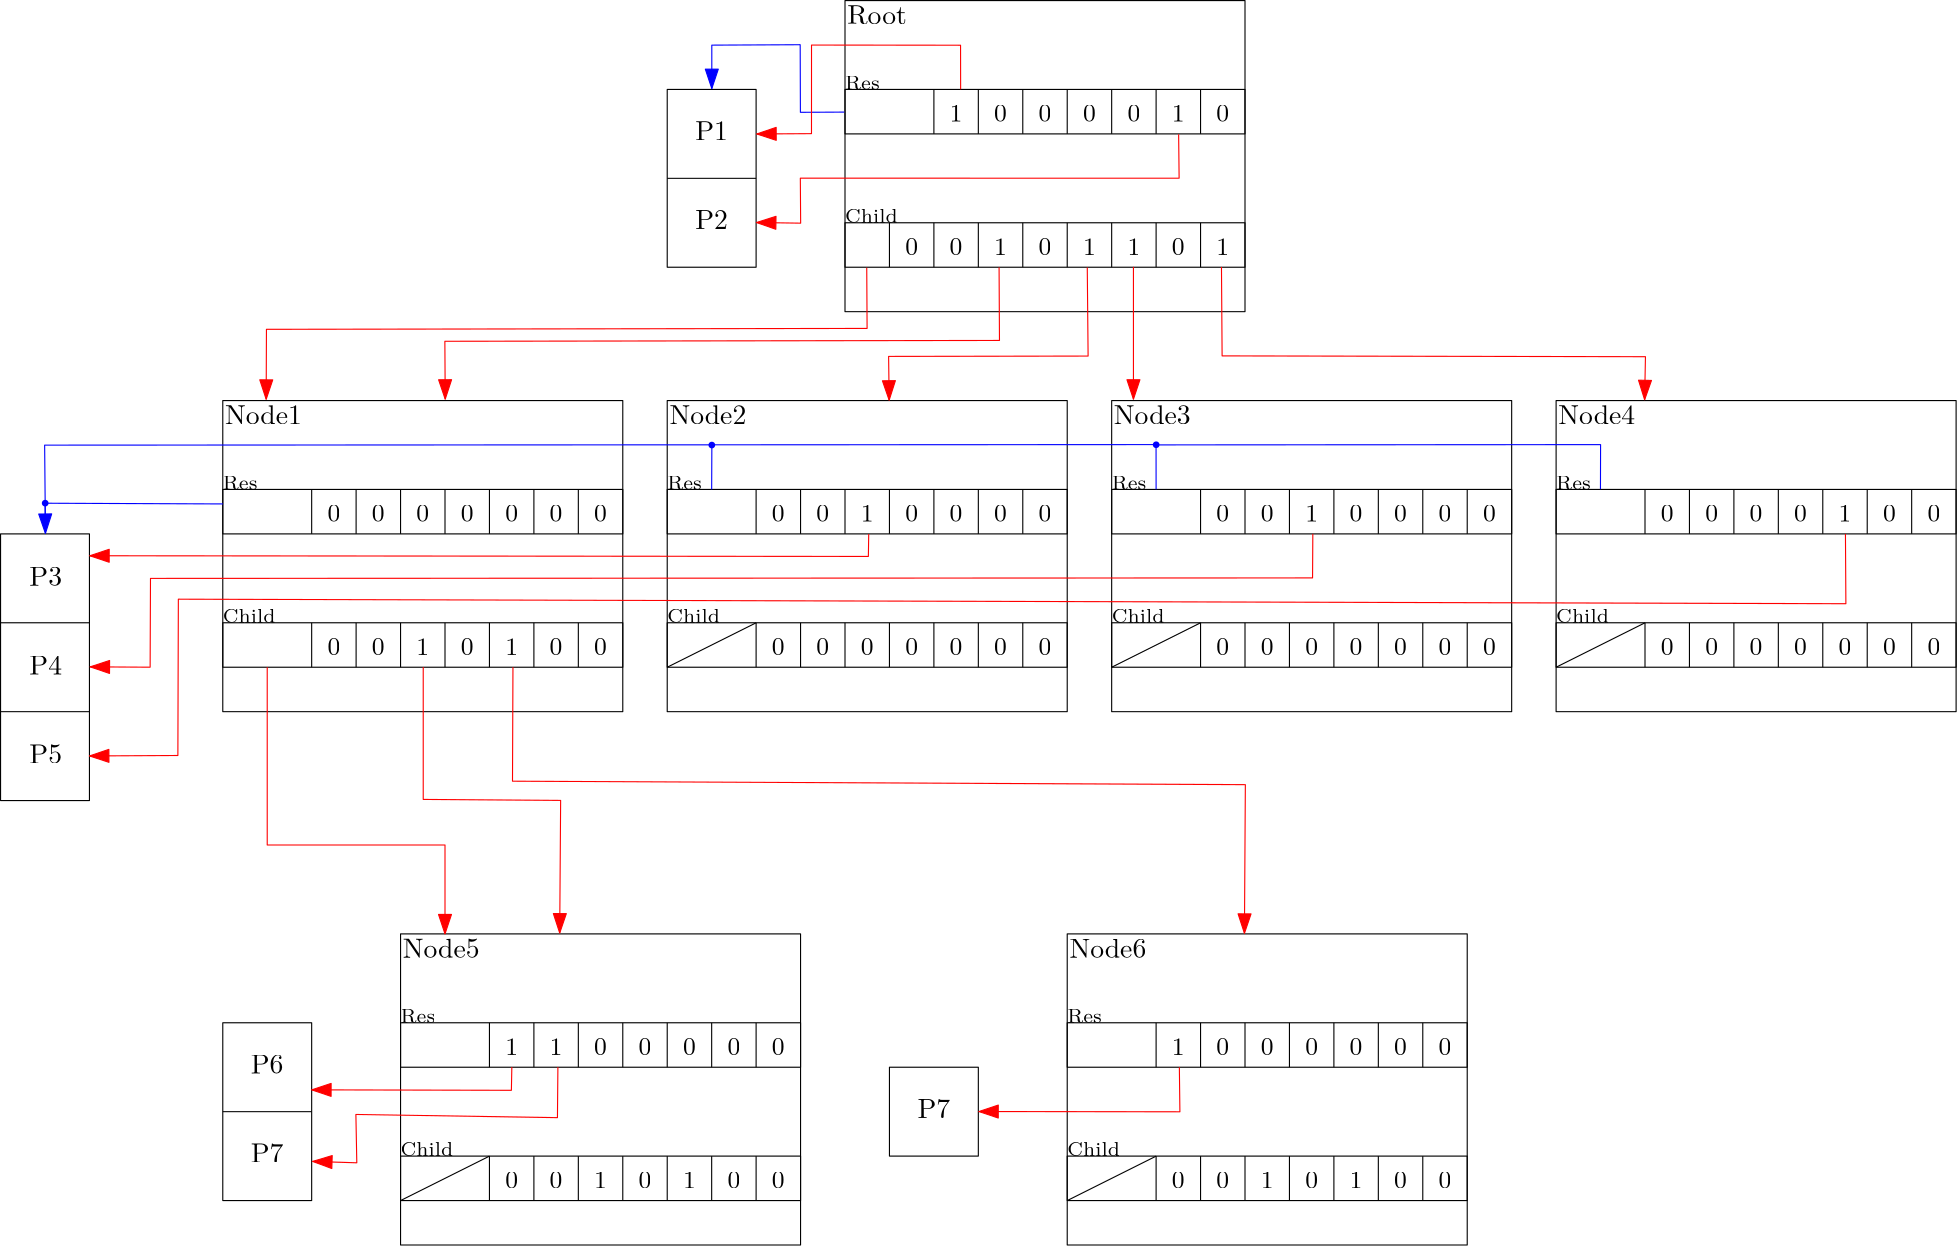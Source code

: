 <?xml version="1.0"?>
<!DOCTYPE ipe SYSTEM "ipe.dtd">
<ipe version="70218" creator="Ipe 7.2.28">
<info created="D:20241101175203" modified="D:20241101182702"/>
<ipestyle name="basic">
<symbol name="arrow/arc(spx)">
<path stroke="sym-stroke" fill="sym-stroke" pen="sym-pen">
0 0 m
-1 0.333 l
-1 -0.333 l
h
</path>
</symbol>
<symbol name="arrow/farc(spx)">
<path stroke="sym-stroke" fill="white" pen="sym-pen">
0 0 m
-1 0.333 l
-1 -0.333 l
h
</path>
</symbol>
<symbol name="arrow/ptarc(spx)">
<path stroke="sym-stroke" fill="sym-stroke" pen="sym-pen">
0 0 m
-1 0.333 l
-0.8 0 l
-1 -0.333 l
h
</path>
</symbol>
<symbol name="arrow/fptarc(spx)">
<path stroke="sym-stroke" fill="white" pen="sym-pen">
0 0 m
-1 0.333 l
-0.8 0 l
-1 -0.333 l
h
</path>
</symbol>
<symbol name="mark/circle(sx)" transformations="translations">
<path fill="sym-stroke">
0.6 0 0 0.6 0 0 e
0.4 0 0 0.4 0 0 e
</path>
</symbol>
<symbol name="mark/disk(sx)" transformations="translations">
<path fill="sym-stroke">
0.6 0 0 0.6 0 0 e
</path>
</symbol>
<symbol name="mark/fdisk(sfx)" transformations="translations">
<group>
<path fill="sym-fill">
0.5 0 0 0.5 0 0 e
</path>
<path fill="sym-stroke" fillrule="eofill">
0.6 0 0 0.6 0 0 e
0.4 0 0 0.4 0 0 e
</path>
</group>
</symbol>
<symbol name="mark/box(sx)" transformations="translations">
<path fill="sym-stroke" fillrule="eofill">
-0.6 -0.6 m
0.6 -0.6 l
0.6 0.6 l
-0.6 0.6 l
h
-0.4 -0.4 m
0.4 -0.4 l
0.4 0.4 l
-0.4 0.4 l
h
</path>
</symbol>
<symbol name="mark/square(sx)" transformations="translations">
<path fill="sym-stroke">
-0.6 -0.6 m
0.6 -0.6 l
0.6 0.6 l
-0.6 0.6 l
h
</path>
</symbol>
<symbol name="mark/fsquare(sfx)" transformations="translations">
<group>
<path fill="sym-fill">
-0.5 -0.5 m
0.5 -0.5 l
0.5 0.5 l
-0.5 0.5 l
h
</path>
<path fill="sym-stroke" fillrule="eofill">
-0.6 -0.6 m
0.6 -0.6 l
0.6 0.6 l
-0.6 0.6 l
h
-0.4 -0.4 m
0.4 -0.4 l
0.4 0.4 l
-0.4 0.4 l
h
</path>
</group>
</symbol>
<symbol name="mark/cross(sx)" transformations="translations">
<group>
<path fill="sym-stroke">
-0.43 -0.57 m
0.57 0.43 l
0.43 0.57 l
-0.57 -0.43 l
h
</path>
<path fill="sym-stroke">
-0.43 0.57 m
0.57 -0.43 l
0.43 -0.57 l
-0.57 0.43 l
h
</path>
</group>
</symbol>
<symbol name="arrow/fnormal(spx)">
<path stroke="sym-stroke" fill="white" pen="sym-pen">
0 0 m
-1 0.333 l
-1 -0.333 l
h
</path>
</symbol>
<symbol name="arrow/pointed(spx)">
<path stroke="sym-stroke" fill="sym-stroke" pen="sym-pen">
0 0 m
-1 0.333 l
-0.8 0 l
-1 -0.333 l
h
</path>
</symbol>
<symbol name="arrow/fpointed(spx)">
<path stroke="sym-stroke" fill="white" pen="sym-pen">
0 0 m
-1 0.333 l
-0.8 0 l
-1 -0.333 l
h
</path>
</symbol>
<symbol name="arrow/linear(spx)">
<path stroke="sym-stroke" pen="sym-pen">
-1 0.333 m
0 0 l
-1 -0.333 l
</path>
</symbol>
<symbol name="arrow/fdouble(spx)">
<path stroke="sym-stroke" fill="white" pen="sym-pen">
0 0 m
-1 0.333 l
-1 -0.333 l
h
-1 0 m
-2 0.333 l
-2 -0.333 l
h
</path>
</symbol>
<symbol name="arrow/double(spx)">
<path stroke="sym-stroke" fill="sym-stroke" pen="sym-pen">
0 0 m
-1 0.333 l
-1 -0.333 l
h
-1 0 m
-2 0.333 l
-2 -0.333 l
h
</path>
</symbol>
<symbol name="arrow/mid-normal(spx)">
<path stroke="sym-stroke" fill="sym-stroke" pen="sym-pen">
0.5 0 m
-0.5 0.333 l
-0.5 -0.333 l
h
</path>
</symbol>
<symbol name="arrow/mid-fnormal(spx)">
<path stroke="sym-stroke" fill="white" pen="sym-pen">
0.5 0 m
-0.5 0.333 l
-0.5 -0.333 l
h
</path>
</symbol>
<symbol name="arrow/mid-pointed(spx)">
<path stroke="sym-stroke" fill="sym-stroke" pen="sym-pen">
0.5 0 m
-0.5 0.333 l
-0.3 0 l
-0.5 -0.333 l
h
</path>
</symbol>
<symbol name="arrow/mid-fpointed(spx)">
<path stroke="sym-stroke" fill="white" pen="sym-pen">
0.5 0 m
-0.5 0.333 l
-0.3 0 l
-0.5 -0.333 l
h
</path>
</symbol>
<symbol name="arrow/mid-double(spx)">
<path stroke="sym-stroke" fill="sym-stroke" pen="sym-pen">
1 0 m
0 0.333 l
0 -0.333 l
h
0 0 m
-1 0.333 l
-1 -0.333 l
h
</path>
</symbol>
<symbol name="arrow/mid-fdouble(spx)">
<path stroke="sym-stroke" fill="white" pen="sym-pen">
1 0 m
0 0.333 l
0 -0.333 l
h
0 0 m
-1 0.333 l
-1 -0.333 l
h
</path>
</symbol>
<anglesize name="22.5 deg" value="22.5"/>
<anglesize name="30 deg" value="30"/>
<anglesize name="45 deg" value="45"/>
<anglesize name="60 deg" value="60"/>
<anglesize name="90 deg" value="90"/>
<arrowsize name="large" value="10"/>
<arrowsize name="small" value="5"/>
<arrowsize name="tiny" value="3"/>
<color name="blue" value="0 0 1"/>
<color name="brown" value="0.647 0.165 0.165"/>
<color name="darkblue" value="0 0 0.545"/>
<color name="darkcyan" value="0 0.545 0.545"/>
<color name="darkgray" value="0.663"/>
<color name="darkgreen" value="0 0.392 0"/>
<color name="darkmagenta" value="0.545 0 0.545"/>
<color name="darkorange" value="1 0.549 0"/>
<color name="darkred" value="0.545 0 0"/>
<color name="gold" value="1 0.843 0"/>
<color name="gray" value="0.745"/>
<color name="green" value="0 1 0"/>
<color name="lightblue" value="0.678 0.847 0.902"/>
<color name="lightcyan" value="0.878 1 1"/>
<color name="lightgray" value="0.827"/>
<color name="lightgreen" value="0.565 0.933 0.565"/>
<color name="lightyellow" value="1 1 0.878"/>
<color name="navy" value="0 0 0.502"/>
<color name="orange" value="1 0.647 0"/>
<color name="pink" value="1 0.753 0.796"/>
<color name="purple" value="0.627 0.125 0.941"/>
<color name="red" value="1 0 0"/>
<color name="seagreen" value="0.18 0.545 0.341"/>
<color name="turquoise" value="0.251 0.878 0.816"/>
<color name="violet" value="0.933 0.51 0.933"/>
<color name="yellow" value="1 1 0"/>
<dashstyle name="dash dot dotted" value="[4 2 1 2 1 2] 0"/>
<dashstyle name="dash dotted" value="[4 2 1 2] 0"/>
<dashstyle name="dashed" value="[4] 0"/>
<dashstyle name="dotted" value="[1 3] 0"/>
<gridsize name="10 pts (~3.5 mm)" value="10"/>
<gridsize name="14 pts (~5 mm)" value="14"/>
<gridsize name="16 pts (~6 mm)" value="16"/>
<gridsize name="20 pts (~7 mm)" value="20"/>
<gridsize name="28 pts (~10 mm)" value="28"/>
<gridsize name="32 pts (~12 mm)" value="32"/>
<gridsize name="4 pts" value="4"/>
<gridsize name="56 pts (~20 mm)" value="56"/>
<gridsize name="8 pts (~3 mm)" value="8"/>
<opacity name="10%" value="0.1"/>
<opacity name="30%" value="0.3"/>
<opacity name="50%" value="0.5"/>
<opacity name="75%" value="0.75"/>
<pen name="fat" value="1.2"/>
<pen name="heavier" value="0.8"/>
<pen name="ultrafat" value="2"/>
<symbolsize name="large" value="5"/>
<symbolsize name="small" value="2"/>
<symbolsize name="tiny" value="1.1"/>
<textsize name="Huge" value="\Huge"/>
<textsize name="LARGE" value="\LARGE"/>
<textsize name="Large" value="\Large"/>
<textsize name="footnote" value="\footnotesize"/>
<textsize name="huge" value="\huge"/>
<textsize name="large" value="\large"/>
<textsize name="script" value="\scriptsize"/>
<textsize name="small" value="\small"/>
<textsize name="tiny" value="\tiny"/>
<textstyle name="center" begin="\begin{center}" end="\end{center}"/>
<textstyle name="item" begin="\begin{itemize}\item{}" end="\end{itemize}"/>
<textstyle name="itemize" begin="\begin{itemize}" end="\end{itemize}"/>
<tiling name="falling" angle="-60" step="4" width="1"/>
<tiling name="rising" angle="30" step="4" width="1"/>
</ipestyle>
<ipestyle name="customsize">
<layout paper="1612 1000" origin="0 0" frame="1612 1000"/>
</ipestyle>
<page>
<layer name="alpha"/>
<view layers="alpha" active="alpha"/>
<path layer="alpha" matrix="1 0 0 1 256 -16" stroke="black">
224 576 m
224 560 l
80 560 l
80 576 l
h
</path>
<path matrix="1 0 0 1 256 -16" stroke="black">
208 576 m
208 560 l
</path>
<path matrix="1 0 0 1 256 -16" stroke="black">
192 576 m
192 560 l
</path>
<path matrix="1 0 0 1 256 -16" stroke="black">
176 576 m
176 560 l
</path>
<path matrix="1 0 0 1 256 -16" stroke="black">
160 576 m
160 560 l
</path>
<path matrix="1 0 0 1 256 -16" stroke="black">
144 576 m
144 560 l
</path>
<path matrix="1 0 0 1 256 -16" stroke="black">
128 576 m
128 560 l
</path>
<path matrix="1 0 0 1 256 -16" stroke="black">
112 576 m
112 560 l
</path>
<text matrix="1 0 0 1 256 -16" transformations="translations" pos="80 576" stroke="black" type="label" width="12.482" height="4.765" depth="0" valign="baseline" size="script">Res</text>
<path matrix="1 0 0 1 256 -64" stroke="black">
224 576 m
224 560 l
80 560 l
80 576 l
h
</path>
<path matrix="1 0 0 1 256 -64" stroke="black">
208 576 m
208 560 l
</path>
<path matrix="1 0 0 1 256 -64" stroke="black">
192 576 m
192 560 l
</path>
<path matrix="1 0 0 1 256 -64" stroke="black">
176 576 m
176 560 l
</path>
<path matrix="1 0 0 1 256 -64" stroke="black">
160 576 m
160 560 l
</path>
<path matrix="1 0 0 1 256 -64" stroke="black">
144 576 m
144 560 l
</path>
<path matrix="1 0 0 1 256 -64" stroke="black">
128 576 m
128 560 l
</path>
<path matrix="1 0 0 1 256 -64" stroke="black">
112 576 m
112 560 l
</path>
<text matrix="1 0 0 1 256 -64" transformations="translations" pos="80 576" stroke="black" type="label" width="18.998" height="4.843" depth="0" valign="baseline" size="script">Child</text>
<text matrix="1 0 0 1 245.658 -11.5677" transformations="translations" pos="224 560" stroke="black" type="label" width="4.608" height="5.778" depth="0" valign="baseline" size="small">0</text>
<text matrix="1 0 0 1 229.658 -11.5677" transformations="translations" pos="224 560" stroke="black" type="label" width="4.608" height="5.778" depth="0" valign="baseline" size="small">0</text>
<text matrix="1 0 0 1 213.658 -11.5677" transformations="translations" pos="224 560" stroke="black" type="label" width="4.608" height="5.778" depth="0" valign="baseline" size="small">0</text>
<text matrix="1 0 0 1 197.658 -11.5677" transformations="translations" pos="224 560" stroke="black" type="label" width="4.608" height="5.778" depth="0" valign="baseline" size="small">0</text>
<text matrix="1 0 0 1 181.658 -11.5677" transformations="translations" pos="224 560" stroke="black" type="label" width="4.608" height="5.778" depth="0" valign="baseline" size="small">0</text>
<text matrix="1 0 0 1 165.658 -11.5677" transformations="translations" pos="224 560" stroke="black" type="label" width="4.608" height="5.778" depth="0" valign="baseline" size="small">0</text>
<text matrix="1 0 0 1 149.658 -11.5677" transformations="translations" pos="224 560" stroke="black" type="label" width="4.608" height="5.778" depth="0" valign="baseline" size="small">0</text>
<text matrix="1 0 0 1 245.658 -59.5677" transformations="translations" pos="224 560" stroke="black" type="label" width="4.608" height="5.778" depth="0" valign="baseline" size="small">0</text>
<text matrix="1 0 0 1 229.658 -59.5677" transformations="translations" pos="224 560" stroke="black" type="label" width="4.608" height="5.778" depth="0" valign="baseline" size="small">0</text>
<text matrix="1 0 0 1 213.658 -59.5677" transformations="translations" pos="224 560" stroke="black" type="label" width="4.608" height="5.778" depth="0" valign="baseline" size="small">1</text>
<text matrix="1 0 0 1 197.658 -59.5677" transformations="translations" pos="224 560" stroke="black" type="label" width="4.608" height="5.778" depth="0" valign="baseline" size="small">0</text>
<text matrix="1 0 0 1 181.658 -59.5677" transformations="translations" pos="224 560" stroke="black" type="label" width="4.608" height="5.778" depth="0" valign="baseline" size="small">1</text>
<text matrix="1 0 0 1 165.658 -59.5677" transformations="translations" pos="224 560" stroke="black" type="label" width="4.608" height="5.778" depth="0" valign="baseline" size="small">0</text>
<text matrix="1 0 0 1 149.658 -59.5677" transformations="translations" pos="224 560" stroke="black" type="label" width="4.608" height="5.778" depth="0" valign="baseline" size="small">0</text>
<path matrix="1 0 0 1 256 -16" stroke="black">
224 608 m
224 496 l
80 496 l
80 608 l
h
</path>
<text matrix="1 0 0 1 240.778 -24.5593" transformations="translations" pos="96 608" stroke="black" type="label" width="27.674" height="6.918" depth="0" valign="baseline">Node1</text>
<path matrix="1 0 0 1 416 -16" stroke="black">
224 576 m
224 560 l
80 560 l
80 576 l
h
</path>
<path matrix="1 0 0 1 416 -16" stroke="black">
208 576 m
208 560 l
</path>
<path matrix="1 0 0 1 416 -16" stroke="black">
192 576 m
192 560 l
</path>
<path matrix="1 0 0 1 416 -16" stroke="black">
176 576 m
176 560 l
</path>
<path matrix="1 0 0 1 416 -16" stroke="black">
160 576 m
160 560 l
</path>
<path matrix="1 0 0 1 416 -16" stroke="black">
144 576 m
144 560 l
</path>
<path matrix="1 0 0 1 416 -16" stroke="black">
128 576 m
128 560 l
</path>
<path matrix="1 0 0 1 416 -16" stroke="black">
112 576 m
112 560 l
</path>
<text matrix="1 0 0 1 416 -16" transformations="translations" pos="80 576" stroke="black" type="label" width="12.482" height="4.765" depth="0" valign="baseline" size="script">Res</text>
<path matrix="1 0 0 1 416 -64" stroke="black">
224 576 m
224 560 l
80 560 l
80 576 l
h
</path>
<path matrix="1 0 0 1 416 -64" stroke="black">
208 576 m
208 560 l
</path>
<path matrix="1 0 0 1 416 -64" stroke="black">
192 576 m
192 560 l
</path>
<path matrix="1 0 0 1 416 -64" stroke="black">
176 576 m
176 560 l
</path>
<path matrix="1 0 0 1 416 -64" stroke="black">
160 576 m
160 560 l
</path>
<path matrix="1 0 0 1 416 -64" stroke="black">
144 576 m
144 560 l
</path>
<path matrix="1 0 0 1 416 -64" stroke="black">
128 576 m
128 560 l
</path>
<path matrix="1 0 0 1 416 -64" stroke="black">
112 576 m
112 560 l
</path>
<text matrix="1 0 0 1 416 -64" transformations="translations" pos="80 576" stroke="black" type="label" width="18.998" height="4.843" depth="0" valign="baseline" size="script">Child</text>
<text matrix="1 0 0 1 405.658 -11.5677" transformations="translations" pos="224 560" stroke="black" type="label" width="4.608" height="5.778" depth="0" valign="baseline" size="small">0</text>
<text matrix="1 0 0 1 389.658 -11.5677" transformations="translations" pos="224 560" stroke="black" type="label" width="4.608" height="5.778" depth="0" valign="baseline" size="small">0</text>
<text matrix="1 0 0 1 373.658 -11.5677" transformations="translations" pos="224 560" stroke="black" type="label" width="4.608" height="5.778" depth="0" valign="baseline" size="small">0</text>
<text matrix="1 0 0 1 357.658 -11.5677" transformations="translations" pos="224 560" stroke="black" type="label" width="4.608" height="5.778" depth="0" valign="baseline" size="small">0</text>
<text matrix="1 0 0 1 341.658 -11.5677" transformations="translations" pos="224 560" stroke="black" type="label" width="4.608" height="5.778" depth="0" valign="baseline" size="small">1</text>
<text matrix="1 0 0 1 325.658 -11.5677" transformations="translations" pos="224 560" stroke="black" type="label" width="4.608" height="5.778" depth="0" valign="baseline" size="small">0</text>
<text matrix="1 0 0 1 309.658 -11.5677" transformations="translations" pos="224 560" stroke="black" type="label" width="4.608" height="5.778" depth="0" valign="baseline" size="small">0</text>
<text matrix="1 0 0 1 405.658 -59.5677" transformations="translations" pos="224 560" stroke="black" type="label" width="4.608" height="5.778" depth="0" valign="baseline" size="small">0</text>
<text matrix="1 0 0 1 389.658 -59.5677" transformations="translations" pos="224 560" stroke="black" type="label" width="4.608" height="5.778" depth="0" valign="baseline" size="small">0</text>
<text matrix="1 0 0 1 373.658 -59.5677" transformations="translations" pos="224 560" stroke="black" type="label" width="4.608" height="5.778" depth="0" valign="baseline" size="small">0</text>
<text matrix="1 0 0 1 357.658 -59.5677" transformations="translations" pos="224 560" stroke="black" type="label" width="4.608" height="5.778" depth="0" valign="baseline" size="small">0</text>
<text matrix="1 0 0 1 341.658 -59.5677" transformations="translations" pos="224 560" stroke="black" type="label" width="4.608" height="5.778" depth="0" valign="baseline" size="small">0</text>
<text matrix="1 0 0 1 325.658 -59.5677" transformations="translations" pos="224 560" stroke="black" type="label" width="4.608" height="5.778" depth="0" valign="baseline" size="small">0</text>
<text matrix="1 0 0 1 309.658 -59.5677" transformations="translations" pos="224 560" stroke="black" type="label" width="4.608" height="5.778" depth="0" valign="baseline" size="small">0</text>
<path matrix="1 0 0 1 416 -16" stroke="black">
224 608 m
224 496 l
80 496 l
80 608 l
h
</path>
<text matrix="1 0 0 1 400.778 -24.5593" transformations="translations" pos="96 608" stroke="black" type="label" width="27.674" height="6.918" depth="0" valign="baseline">Node2</text>
<path matrix="1 0 0 1 576 -16" stroke="black">
224 576 m
224 560 l
80 560 l
80 576 l
h
</path>
<path matrix="1 0 0 1 576 -16" stroke="black">
208 576 m
208 560 l
</path>
<path matrix="1 0 0 1 576 -16" stroke="black">
192 576 m
192 560 l
</path>
<path matrix="1 0 0 1 576 -16" stroke="black">
176 576 m
176 560 l
</path>
<path matrix="1 0 0 1 576 -16" stroke="black">
160 576 m
160 560 l
</path>
<path matrix="1 0 0 1 576 -16" stroke="black">
144 576 m
144 560 l
</path>
<path matrix="1 0 0 1 576 -16" stroke="black">
128 576 m
128 560 l
</path>
<path matrix="1 0 0 1 576 -16" stroke="black">
112 576 m
112 560 l
</path>
<text matrix="1 0 0 1 576 -16" transformations="translations" pos="80 576" stroke="black" type="label" width="12.482" height="4.765" depth="0" valign="baseline" size="script">Res</text>
<path matrix="1 0 0 1 576 -64" stroke="black">
224 576 m
224 560 l
80 560 l
80 576 l
h
</path>
<path matrix="1 0 0 1 576 -64" stroke="black">
208 576 m
208 560 l
</path>
<path matrix="1 0 0 1 576 -64" stroke="black">
192 576 m
192 560 l
</path>
<path matrix="1 0 0 1 576 -64" stroke="black">
176 576 m
176 560 l
</path>
<path matrix="1 0 0 1 576 -64" stroke="black">
160 576 m
160 560 l
</path>
<path matrix="1 0 0 1 576 -64" stroke="black">
144 576 m
144 560 l
</path>
<path matrix="1 0 0 1 576 -64" stroke="black">
128 576 m
128 560 l
</path>
<path matrix="1 0 0 1 576 -64" stroke="black">
112 576 m
112 560 l
</path>
<text matrix="1 0 0 1 576 -64" transformations="translations" pos="80 576" stroke="black" type="label" width="18.998" height="4.843" depth="0" valign="baseline" size="script">Child</text>
<text matrix="1 0 0 1 565.658 -11.5677" transformations="translations" pos="224 560" stroke="black" type="label" width="4.608" height="5.778" depth="0" valign="baseline" size="small">0</text>
<text matrix="1 0 0 1 549.658 -11.5677" transformations="translations" pos="224 560" stroke="black" type="label" width="4.608" height="5.778" depth="0" valign="baseline" size="small">0</text>
<text matrix="1 0 0 1 533.658 -11.5677" transformations="translations" pos="224 560" stroke="black" type="label" width="4.608" height="5.778" depth="0" valign="baseline" size="small">0</text>
<text matrix="1 0 0 1 517.658 -11.5677" transformations="translations" pos="224 560" stroke="black" type="label" width="4.608" height="5.778" depth="0" valign="baseline" size="small">0</text>
<text matrix="1 0 0 1 501.658 -11.5677" transformations="translations" pos="224 560" stroke="black" type="label" width="4.608" height="5.778" depth="0" valign="baseline" size="small">1</text>
<text matrix="1 0 0 1 485.658 -11.5677" transformations="translations" pos="224 560" stroke="black" type="label" width="4.608" height="5.778" depth="0" valign="baseline" size="small">0</text>
<text matrix="1 0 0 1 469.658 -11.5677" transformations="translations" pos="224 560" stroke="black" type="label" width="4.608" height="5.778" depth="0" valign="baseline" size="small">0</text>
<text matrix="1 0 0 1 565.658 -59.5677" transformations="translations" pos="224 560" stroke="black" type="label" width="4.608" height="5.778" depth="0" valign="baseline" size="small">0</text>
<text matrix="1 0 0 1 549.658 -59.5677" transformations="translations" pos="224 560" stroke="black" type="label" width="4.608" height="5.778" depth="0" valign="baseline" size="small">0</text>
<text matrix="1 0 0 1 533.658 -59.5677" transformations="translations" pos="224 560" stroke="black" type="label" width="4.608" height="5.778" depth="0" valign="baseline" size="small">0</text>
<text matrix="1 0 0 1 517.658 -59.5677" transformations="translations" pos="224 560" stroke="black" type="label" width="4.608" height="5.778" depth="0" valign="baseline" size="small">0</text>
<text matrix="1 0 0 1 501.658 -59.5677" transformations="translations" pos="224 560" stroke="black" type="label" width="4.608" height="5.778" depth="0" valign="baseline" size="small">0</text>
<text matrix="1 0 0 1 485.658 -59.5677" transformations="translations" pos="224 560" stroke="black" type="label" width="4.608" height="5.778" depth="0" valign="baseline" size="small">0</text>
<text matrix="1 0 0 1 469.658 -59.5677" transformations="translations" pos="224 560" stroke="black" type="label" width="4.608" height="5.778" depth="0" valign="baseline" size="small">0</text>
<path matrix="1 0 0 1 576 -16" stroke="black">
224 608 m
224 496 l
80 496 l
80 608 l
h
</path>
<text matrix="1 0 0 1 560.778 -24.5593" transformations="translations" pos="96 608" stroke="black" type="label" width="27.674" height="6.918" depth="0" valign="baseline">Node3</text>
<path matrix="1 0 0 1 736 -16" stroke="black">
224 576 m
224 560 l
80 560 l
80 576 l
h
</path>
<path matrix="1 0 0 1 736 -16" stroke="black">
208 576 m
208 560 l
</path>
<path matrix="1 0 0 1 736 -16" stroke="black">
192 576 m
192 560 l
</path>
<path matrix="1 0 0 1 736 -16" stroke="black">
176 576 m
176 560 l
</path>
<path matrix="1 0 0 1 736 -16" stroke="black">
160 576 m
160 560 l
</path>
<path matrix="1 0 0 1 736 -16" stroke="black">
144 576 m
144 560 l
</path>
<path matrix="1 0 0 1 736 -16" stroke="black">
128 576 m
128 560 l
</path>
<path matrix="1 0 0 1 736 -16" stroke="black">
112 576 m
112 560 l
</path>
<text matrix="1 0 0 1 736 -16" transformations="translations" pos="80 576" stroke="black" type="label" width="12.482" height="4.765" depth="0" valign="baseline" size="script">Res</text>
<path matrix="1 0 0 1 736 -64" stroke="black">
224 576 m
224 560 l
80 560 l
80 576 l
h
</path>
<path matrix="1 0 0 1 736 -64" stroke="black">
208 576 m
208 560 l
</path>
<path matrix="1 0 0 1 736 -64" stroke="black">
192 576 m
192 560 l
</path>
<path matrix="1 0 0 1 736 -64" stroke="black">
176 576 m
176 560 l
</path>
<path matrix="1 0 0 1 736 -64" stroke="black">
160 576 m
160 560 l
</path>
<path matrix="1 0 0 1 736 -64" stroke="black">
144 576 m
144 560 l
</path>
<path matrix="1 0 0 1 736 -64" stroke="black">
128 576 m
128 560 l
</path>
<path matrix="1 0 0 1 736 -64" stroke="black">
112 576 m
112 560 l
</path>
<text matrix="1 0 0 1 736 -64" transformations="translations" pos="80 576" stroke="black" type="label" width="18.998" height="4.843" depth="0" valign="baseline" size="script">Child</text>
<text matrix="1 0 0 1 725.658 -11.5677" transformations="translations" pos="224 560" stroke="black" type="label" width="4.608" height="5.778" depth="0" valign="baseline" size="small">0</text>
<text matrix="1 0 0 1 709.658 -11.5677" transformations="translations" pos="224 560" stroke="black" type="label" width="4.608" height="5.778" depth="0" valign="baseline" size="small">0</text>
<text matrix="1 0 0 1 693.658 -11.5677" transformations="translations" pos="224 560" stroke="black" type="label" width="4.608" height="5.778" depth="0" valign="baseline" size="small">1</text>
<text matrix="1 0 0 1 677.658 -11.5677" transformations="translations" pos="224 560" stroke="black" type="label" width="4.608" height="5.778" depth="0" valign="baseline" size="small">0</text>
<text matrix="1 0 0 1 661.658 -11.5677" transformations="translations" pos="224 560" stroke="black" type="label" width="4.608" height="5.778" depth="0" valign="baseline" size="small">0</text>
<text matrix="1 0 0 1 645.658 -11.5677" transformations="translations" pos="224 560" stroke="black" type="label" width="4.608" height="5.778" depth="0" valign="baseline" size="small">0</text>
<text matrix="1 0 0 1 629.658 -11.5677" transformations="translations" pos="224 560" stroke="black" type="label" width="4.608" height="5.778" depth="0" valign="baseline" size="small">0</text>
<text matrix="1 0 0 1 725.658 -59.5677" transformations="translations" pos="224 560" stroke="black" type="label" width="4.608" height="5.778" depth="0" valign="baseline" size="small">0</text>
<text matrix="1 0 0 1 709.658 -59.5677" transformations="translations" pos="224 560" stroke="black" type="label" width="4.608" height="5.778" depth="0" valign="baseline" size="small">0</text>
<text matrix="1 0 0 1 693.658 -59.5677" transformations="translations" pos="224 560" stroke="black" type="label" width="4.608" height="5.778" depth="0" valign="baseline" size="small">0</text>
<text matrix="1 0 0 1 677.658 -59.5677" transformations="translations" pos="224 560" stroke="black" type="label" width="4.608" height="5.778" depth="0" valign="baseline" size="small">0</text>
<text matrix="1 0 0 1 661.658 -59.5677" transformations="translations" pos="224 560" stroke="black" type="label" width="4.608" height="5.778" depth="0" valign="baseline" size="small">0</text>
<text matrix="1 0 0 1 645.658 -59.5677" transformations="translations" pos="224 560" stroke="black" type="label" width="4.608" height="5.778" depth="0" valign="baseline" size="small">0</text>
<text matrix="1 0 0 1 629.658 -59.5677" transformations="translations" pos="224 560" stroke="black" type="label" width="4.608" height="5.778" depth="0" valign="baseline" size="small">0</text>
<path matrix="1 0 0 1 736 -16" stroke="black">
224 608 m
224 496 l
80 496 l
80 608 l
h
</path>
<text matrix="1 0 0 1 720.778 -24.5593" transformations="translations" pos="96 608" stroke="black" type="label" width="27.674" height="6.918" depth="0" valign="baseline">Node4</text>
<path matrix="1 0 0 1 256 -16" stroke="black">
272 528 m
240 512 l
</path>
<path matrix="1 0 0 1 256 -16" stroke="black">
432 528 m
400 512 l
</path>
<path matrix="1 0 0 1 256 -16" stroke="black">
592 528 m
560 512 l
</path>
<path matrix="1 0 0 1 480 128" stroke="black">
224 576 m
224 560 l
80 560 l
80 576 l
h
</path>
<path matrix="1 0 0 1 480 128" stroke="black">
208 576 m
208 560 l
</path>
<path matrix="1 0 0 1 480 128" stroke="black">
192 576 m
192 560 l
</path>
<path matrix="1 0 0 1 480 128" stroke="black">
176 576 m
176 560 l
</path>
<path matrix="1 0 0 1 480 128" stroke="black">
160 576 m
160 560 l
</path>
<path matrix="1 0 0 1 480 128" stroke="black">
144 576 m
144 560 l
</path>
<path matrix="1 0 0 1 480 128" stroke="black">
128 576 m
128 560 l
</path>
<path matrix="1 0 0 1 480 128" stroke="black">
112 576 m
112 560 l
</path>
<text matrix="1 0 0 1 480 128" transformations="translations" pos="80 576" stroke="black" type="label" width="12.482" height="4.765" depth="0" valign="baseline" size="script">Res</text>
<path matrix="1 0 0 1 480 80" stroke="black">
224 576 m
224 560 l
80 560 l
80 576 l
h
</path>
<path matrix="1 0 0 1 480 80" stroke="black">
208 576 m
208 560 l
</path>
<path matrix="1 0 0 1 480 80" stroke="black">
192 576 m
192 560 l
</path>
<path matrix="1 0 0 1 480 80" stroke="black">
176 576 m
176 560 l
</path>
<path matrix="1 0 0 1 480 80" stroke="black">
160 576 m
160 560 l
</path>
<path matrix="1 0 0 1 480 80" stroke="black">
144 576 m
144 560 l
</path>
<path matrix="1 0 0 1 480 80" stroke="black">
128 576 m
128 560 l
</path>
<path matrix="1 0 0 1 480 80" stroke="black">
112 576 m
112 560 l
</path>
<text matrix="1 0 0 1 480 80" transformations="translations" pos="80 576" stroke="black" type="label" width="18.998" height="4.843" depth="0" valign="baseline" size="script">Child</text>
<text matrix="1 0 0 1 469.658 132.432" transformations="translations" pos="224 560" stroke="black" type="label" width="4.608" height="5.778" depth="0" valign="baseline" size="small">0</text>
<text matrix="1 0 0 1 453.658 132.432" transformations="translations" pos="224 560" stroke="black" type="label" width="4.608" height="5.778" depth="0" valign="baseline" size="small">1</text>
<text matrix="1 0 0 1 437.658 132.432" transformations="translations" pos="224 560" stroke="black" type="label" width="4.608" height="5.778" depth="0" valign="baseline" size="small">0</text>
<text matrix="1 0 0 1 421.658 132.432" transformations="translations" pos="224 560" stroke="black" type="label" width="4.608" height="5.778" depth="0" valign="baseline" size="small">0</text>
<text matrix="1 0 0 1 405.658 132.432" transformations="translations" pos="224 560" stroke="black" type="label" width="4.608" height="5.778" depth="0" valign="baseline" size="small">0</text>
<text matrix="1 0 0 1 389.658 132.432" transformations="translations" pos="224 560" stroke="black" type="label" width="4.608" height="5.778" depth="0" valign="baseline" size="small">0</text>
<text matrix="1 0 0 1 373.658 132.432" transformations="translations" pos="224 560" stroke="black" type="label" width="4.608" height="5.778" depth="0" valign="baseline" size="small">1</text>
<text matrix="1 0 0 1 469.658 84.4323" transformations="translations" pos="224 560" stroke="black" type="label" width="4.608" height="5.778" depth="0" valign="baseline" size="small">1</text>
<text matrix="1 0 0 1 453.658 84.4323" transformations="translations" pos="224 560" stroke="black" type="label" width="4.608" height="5.778" depth="0" valign="baseline" size="small">0</text>
<text matrix="1 0 0 1 437.658 84.4323" transformations="translations" pos="224 560" stroke="black" type="label" width="4.608" height="5.778" depth="0" valign="baseline" size="small">1</text>
<text matrix="1 0 0 1 421.658 84.4323" transformations="translations" pos="224 560" stroke="black" type="label" width="4.608" height="5.778" depth="0" valign="baseline" size="small">1</text>
<text matrix="1 0 0 1 405.658 84.4323" transformations="translations" pos="224 560" stroke="black" type="label" width="4.608" height="5.778" depth="0" valign="baseline" size="small">0</text>
<text matrix="1 0 0 1 389.658 84.4323" transformations="translations" pos="224 560" stroke="black" type="label" width="4.608" height="5.778" depth="0" valign="baseline" size="small">1</text>
<text matrix="1 0 0 1 373.658 84.4323" transformations="translations" pos="224 560" stroke="black" type="label" width="4.608" height="5.778" depth="0" valign="baseline" size="small">0</text>
<path matrix="1 0 0 1 480 128" stroke="black">
224 608 m
224 496 l
80 496 l
80 608 l
h
</path>
<text matrix="1 0 0 1 464.778 119.441" transformations="translations" pos="96 608" stroke="black" type="label" width="21.447" height="6.808" depth="0" valign="baseline">Root</text>
<path matrix="1 0 0 1 256 -16" stroke="black">
320 672 m
320 656 l
</path>
<text matrix="1 0 0 1 357.658 84.432" transformations="translations" pos="224 560" stroke="black" type="label" width="4.608" height="5.778" depth="0" valign="baseline" size="small">0</text>
<path matrix="1 0 0 1 256 -16" stroke="black">
240 720 m
240 656 l
272 656 l
272 720 l
h
</path>
<path matrix="1 0 0 1 256 -16" stroke="black">
272 688 m
240 688 l
</path>
<text matrix="1 0 0 1 250.061 -18.2745" transformations="translations" pos="256 704" stroke="black" type="label" width="11.761" height="6.808" depth="0" valign="baseline">P1</text>
<text matrix="1 0 0 1 250.061 -18.2745" transformations="translations" pos="256 672" stroke="black" type="label" width="11.761" height="6.808" depth="0" valign="baseline">P2</text>
<path matrix="1 0 0 1 256 -16" stroke="blue" arrow="normal/normal">
303.741 711.845 m
287.943 711.77 l
287.868 736.102 l
256.049 735.952 l
256.049 720.305 l
</path>
<path matrix="1 0 0 1 256 -16" stroke="red" arrow="normal/normal">
345.628 720.044 m
345.6 735.922 l
291.947 735.98 l
291.936 704.088 l
272.227 703.973 l
</path>
<path matrix="1 0 0 1 256 -16" stroke="red" arrow="normal/normal">
424.109 703.871 m
424.282 688.047 l
287.92 688.057 l
288.035 671.863 l
272.129 672.094 l
</path>
<path matrix="1 0 0 1 256 -16" stroke="red" arrow="normal/normal">
439.53 656.093 m
439.76 624.081 l
592.163 623.787 l
591.864 608.289 l
</path>
<path matrix="1 0 0 1 256 -16" stroke="red" arrow="normal/normal">
407.837 656.129 m
407.837 608.491 l
</path>
<path matrix="1 0 0 1 256 -16" stroke="red" arrow="normal/normal">
391.217 655.911 m
391.517 624.017 l
319.702 623.896 l
319.897 608.14 l
</path>
<path matrix="1 0 0 1 256 -16" stroke="red" arrow="normal/normal">
359.469 655.962 m
359.609 629.64 l
159.951 629.34 l
160.077 608.491 l
</path>
<path matrix="1 0 0 1 256 -16" stroke="red" arrow="normal/normal">
311.827 655.828 m
311.953 633.968 l
95.7205 633.646 l
95.6232 608.454 l
</path>
<path matrix="1 0 0 1 0 -32" stroke="black">
256 576 m
256 480 l
288 480 l
288 576 l
h
</path>
<path matrix="1 0 0 1 0 -32" stroke="black">
256 544 m
256 544 l
288 544 l
288 544 l
h
</path>
<path matrix="1 0 0 1 0 -32" stroke="black">
256 512 m
256 512 l
288 512 l
288 512 l
h
</path>
<text matrix="1 0 0 1 -5.64134 -34.6261" transformations="translations" pos="272 560" stroke="black" type="label" width="11.761" height="6.808" depth="0" valign="baseline">P3</text>
<text matrix="1 0 0 1 -5.64134 -34.6261" transformations="translations" pos="272 528" stroke="black" type="label" width="11.761" height="6.808" depth="0" valign="baseline">P4</text>
<text matrix="1 0 0 1 -5.64134 -34.6261" transformations="translations" pos="272 496" stroke="black" type="label" width="11.761" height="6.808" depth="0" valign="baseline">P5</text>
<path stroke="blue" arrow="normal/normal">
336.091 554.786 m
272.026 555.039 l
272.152 544.172 l
</path>
<path stroke="blue">
671.997 560.009 m
671.981 576.145 l
271.87 575.952 l
272.101 550.71 l
</path>
<path stroke="blue">
512.001 559.984 m
512.07 576.134 l
</path>
<path stroke="blue">
671.979 576.039 m
832.009 576.137 l
831.965 560.078 l
</path>
<use name="mark/disk(sx)" pos="672.017 576.089" size="small" stroke="blue"/>
<use name="mark/disk(sx)" pos="512.057 575.979" size="small" stroke="blue"/>
<use name="mark/disk(sx)" pos="272.065 555.064" size="small" stroke="blue"/>
<path stroke="red" arrow="normal/normal">
568.538 543.969 m
568.412 535.882 l
288.105 536.129 l
</path>
<path stroke="red" arrow="normal/normal">
728.417 544.005 m
728.32 528.151 l
309.974 527.978 l
309.848 496.009 l
288.24 496.135 l
</path>
<path stroke="red" arrow="normal/normal">
920.162 543.993 m
920.316 518.861 l
320.005 520.494 l
319.835 464.22 l
288.003 464.059 l
</path>
<path matrix="1 0 0 1 320 -208" stroke="black">
224 576 m
224 560 l
80 560 l
80 576 l
h
</path>
<path matrix="1 0 0 1 320 -208" stroke="black">
208 576 m
208 560 l
</path>
<path matrix="1 0 0 1 320 -208" stroke="black">
192 576 m
192 560 l
</path>
<path matrix="1 0 0 1 320 -208" stroke="black">
176 576 m
176 560 l
</path>
<path matrix="1 0 0 1 320 -208" stroke="black">
160 576 m
160 560 l
</path>
<path matrix="1 0 0 1 320 -208" stroke="black">
144 576 m
144 560 l
</path>
<path matrix="1 0 0 1 320 -208" stroke="black">
128 576 m
128 560 l
</path>
<path matrix="1 0 0 1 320 -208" stroke="black">
112 576 m
112 560 l
</path>
<text matrix="1 0 0 1 320 -208" transformations="translations" pos="80 576" stroke="black" type="label" width="12.482" height="4.765" depth="0" valign="baseline" size="script">Res</text>
<path matrix="1 0 0 1 320 -256" stroke="black">
224 576 m
224 560 l
80 560 l
80 576 l
h
</path>
<path matrix="1 0 0 1 320 -256" stroke="black">
208 576 m
208 560 l
</path>
<path matrix="1 0 0 1 320 -256" stroke="black">
192 576 m
192 560 l
</path>
<path matrix="1 0 0 1 320 -256" stroke="black">
176 576 m
176 560 l
</path>
<path matrix="1 0 0 1 320 -256" stroke="black">
160 576 m
160 560 l
</path>
<path matrix="1 0 0 1 320 -256" stroke="black">
144 576 m
144 560 l
</path>
<path matrix="1 0 0 1 320 -256" stroke="black">
128 576 m
128 560 l
</path>
<path matrix="1 0 0 1 320 -256" stroke="black">
112 576 m
112 560 l
</path>
<text matrix="1 0 0 1 320 -256" transformations="translations" pos="80 576" stroke="black" type="label" width="18.998" height="4.843" depth="0" valign="baseline" size="script">Child</text>
<text matrix="1 0 0 1 309.658 -203.568" transformations="translations" pos="224 560" stroke="black" type="label" width="4.608" height="5.778" depth="0" valign="baseline" size="small">0</text>
<text matrix="1 0 0 1 293.658 -203.568" transformations="translations" pos="224 560" stroke="black" type="label" width="4.608" height="5.778" depth="0" valign="baseline" size="small">0</text>
<text matrix="1 0 0 1 277.658 -203.568" transformations="translations" pos="224 560" stroke="black" type="label" width="4.608" height="5.778" depth="0" valign="baseline" size="small">0</text>
<text matrix="1 0 0 1 261.658 -203.568" transformations="translations" pos="224 560" stroke="black" type="label" width="4.608" height="5.778" depth="0" valign="baseline" size="small">0</text>
<text matrix="1 0 0 1 245.658 -203.568" transformations="translations" pos="224 560" stroke="black" type="label" width="4.608" height="5.778" depth="0" valign="baseline" size="small">0</text>
<text matrix="1 0 0 1 229.658 -203.568" transformations="translations" pos="224 560" stroke="black" type="label" width="4.608" height="5.778" depth="0" valign="baseline" size="small">1</text>
<text matrix="1 0 0 1 213.658 -203.568" transformations="translations" pos="224 560" stroke="black" type="label" width="4.608" height="5.778" depth="0" valign="baseline" size="small">1</text>
<text matrix="1 0 0 1 309.658 -251.568" transformations="translations" pos="224 560" stroke="black" type="label" width="4.608" height="5.778" depth="0" valign="baseline" size="small">0</text>
<text matrix="1 0 0 1 293.658 -251.568" transformations="translations" pos="224 560" stroke="black" type="label" width="4.608" height="5.778" depth="0" valign="baseline" size="small">0</text>
<text matrix="1 0 0 1 277.658 -251.568" transformations="translations" pos="224 560" stroke="black" type="label" width="4.608" height="5.778" depth="0" valign="baseline" size="small">1</text>
<text matrix="1 0 0 1 261.658 -251.568" transformations="translations" pos="224 560" stroke="black" type="label" width="4.608" height="5.778" depth="0" valign="baseline" size="small">0</text>
<text matrix="1 0 0 1 245.658 -251.568" transformations="translations" pos="224 560" stroke="black" type="label" width="4.608" height="5.778" depth="0" valign="baseline" size="small">1</text>
<text matrix="1 0 0 1 229.658 -251.568" transformations="translations" pos="224 560" stroke="black" type="label" width="4.608" height="5.778" depth="0" valign="baseline" size="small">0</text>
<text matrix="1 0 0 1 213.658 -251.568" transformations="translations" pos="224 560" stroke="black" type="label" width="4.608" height="5.778" depth="0" valign="baseline" size="small">0</text>
<path matrix="1 0 0 1 320 -208" stroke="black">
224 608 m
224 496 l
80 496 l
80 608 l
h
</path>
<text matrix="1 0 0 1 304.778 -216.559" transformations="translations" pos="96 608" stroke="black" type="label" width="27.674" height="6.918" depth="0" valign="baseline">Node5</text>
<path matrix="1 0 0 1 560 -208" stroke="black">
224 576 m
224 560 l
80 560 l
80 576 l
h
</path>
<path matrix="1 0 0 1 560 -208" stroke="black">
208 576 m
208 560 l
</path>
<path matrix="1 0 0 1 560 -208" stroke="black">
192 576 m
192 560 l
</path>
<path matrix="1 0 0 1 560 -208" stroke="black">
176 576 m
176 560 l
</path>
<path matrix="1 0 0 1 560 -208" stroke="black">
160 576 m
160 560 l
</path>
<path matrix="1 0 0 1 560 -208" stroke="black">
144 576 m
144 560 l
</path>
<path matrix="1 0 0 1 560 -208" stroke="black">
128 576 m
128 560 l
</path>
<path matrix="1 0 0 1 560 -208" stroke="black">
112 576 m
112 560 l
</path>
<text matrix="1 0 0 1 560 -208" transformations="translations" pos="80 576" stroke="black" type="label" width="12.482" height="4.765" depth="0" valign="baseline" size="script">Res</text>
<path matrix="1 0 0 1 560 -256" stroke="black">
224 576 m
224 560 l
80 560 l
80 576 l
h
</path>
<path matrix="1 0 0 1 560 -256" stroke="black">
208 576 m
208 560 l
</path>
<path matrix="1 0 0 1 560 -256" stroke="black">
192 576 m
192 560 l
</path>
<path matrix="1 0 0 1 560 -256" stroke="black">
176 576 m
176 560 l
</path>
<path matrix="1 0 0 1 560 -256" stroke="black">
160 576 m
160 560 l
</path>
<path matrix="1 0 0 1 560 -256" stroke="black">
144 576 m
144 560 l
</path>
<path matrix="1 0 0 1 560 -256" stroke="black">
128 576 m
128 560 l
</path>
<path matrix="1 0 0 1 560 -256" stroke="black">
112 576 m
112 560 l
</path>
<text matrix="1 0 0 1 560 -256" transformations="translations" pos="80 576" stroke="black" type="label" width="18.998" height="4.843" depth="0" valign="baseline" size="script">Child</text>
<text matrix="1 0 0 1 549.658 -203.568" transformations="translations" pos="224 560" stroke="black" type="label" width="4.608" height="5.778" depth="0" valign="baseline" size="small">0</text>
<text matrix="1 0 0 1 533.658 -203.568" transformations="translations" pos="224 560" stroke="black" type="label" width="4.608" height="5.778" depth="0" valign="baseline" size="small">0</text>
<text matrix="1 0 0 1 517.658 -203.568" transformations="translations" pos="224 560" stroke="black" type="label" width="4.608" height="5.778" depth="0" valign="baseline" size="small">0</text>
<text matrix="1 0 0 1 501.658 -203.568" transformations="translations" pos="224 560" stroke="black" type="label" width="4.608" height="5.778" depth="0" valign="baseline" size="small">0</text>
<text matrix="1 0 0 1 485.658 -203.568" transformations="translations" pos="224 560" stroke="black" type="label" width="4.608" height="5.778" depth="0" valign="baseline" size="small">0</text>
<text matrix="1 0 0 1 469.658 -203.568" transformations="translations" pos="224 560" stroke="black" type="label" width="4.608" height="5.778" depth="0" valign="baseline" size="small">0</text>
<text matrix="1 0 0 1 453.658 -203.568" transformations="translations" pos="224 560" stroke="black" type="label" width="4.608" height="5.778" depth="0" valign="baseline" size="small">1</text>
<text matrix="1 0 0 1 549.658 -251.568" transformations="translations" pos="224 560" stroke="black" type="label" width="4.608" height="5.778" depth="0" valign="baseline" size="small">0</text>
<text matrix="1 0 0 1 533.658 -251.568" transformations="translations" pos="224 560" stroke="black" type="label" width="4.608" height="5.778" depth="0" valign="baseline" size="small">0</text>
<text matrix="1 0 0 1 517.658 -251.568" transformations="translations" pos="224 560" stroke="black" type="label" width="4.608" height="5.778" depth="0" valign="baseline" size="small">1</text>
<text matrix="1 0 0 1 501.658 -251.568" transformations="translations" pos="224 560" stroke="black" type="label" width="4.608" height="5.778" depth="0" valign="baseline" size="small">0</text>
<text matrix="1 0 0 1 485.658 -251.568" transformations="translations" pos="224 560" stroke="black" type="label" width="4.608" height="5.778" depth="0" valign="baseline" size="small">1</text>
<text matrix="1 0 0 1 469.658 -251.568" transformations="translations" pos="224 560" stroke="black" type="label" width="4.608" height="5.778" depth="0" valign="baseline" size="small">0</text>
<text matrix="1 0 0 1 453.658 -251.568" transformations="translations" pos="224 560" stroke="black" type="label" width="4.608" height="5.778" depth="0" valign="baseline" size="small">0</text>
<path matrix="1 0 0 1 560 -208" stroke="black">
224 608 m
224 496 l
80 496 l
80 608 l
h
</path>
<text matrix="1 0 0 1 544.778 -216.559" transformations="translations" pos="96 608" stroke="black" type="label" width="27.674" height="6.918" depth="0" valign="baseline">Node6</text>
<path matrix="1 0 0 1 96 -352" stroke="black">
240 720 m
240 656 l
272 656 l
272 720 l
h
</path>
<text matrix="1 0 0 1 90.061 -354.274" transformations="translations" pos="256 704" stroke="black" type="label" width="11.761" height="6.808" depth="0" valign="baseline">P6</text>
<text matrix="1 0 0 1 90.061 -354.274" transformations="translations" pos="256 672" stroke="black" type="label" width="11.761" height="6.808" depth="0" valign="baseline">P7</text>
<path stroke="black">
336 336 m
368 336 l
</path>
<path stroke="black">
576 352 m
576 320 l
608 320 l
608 352 l
h
</path>
<text matrix="1 0 0 1 330.061 -370.274" transformations="translations" pos="256 704" stroke="black" type="label" width="11.761" height="6.808" depth="0" valign="baseline">P7</text>
<path stroke="black">
432 320 m
400 304 l
</path>
<path stroke="black">
672 320 m
640 304 l
</path>
<path stroke="red" arrow="normal/normal">
352 496 m
352 432 l
416 432 l
416 400 l
</path>
<path stroke="red" arrow="normal/normal">
408.161 496.047 m
408.161 448.409 l
457.628 448.054 l
457.294 400.308 l
</path>
<path stroke="red" arrow="normal/normal">
440.463 496.011 m
440.299 454.971 l
704.126 453.722 l
703.798 400.206 l
</path>
<path stroke="red" arrow="normal/normal">
440.063 352.063 m
439.899 343.691 l
367.996 343.855 l
</path>
<path stroke="red" arrow="normal/normal">
456.643 352.063 m
456.479 333.842 l
383.92 334.991 l
384.248 317.59 l
368.325 318.082 l
</path>
<path stroke="red" arrow="normal/normal">
680.369 352.003 m
680.564 335.954 l
608.173 336.052 l
</path>
</page>
</ipe>
